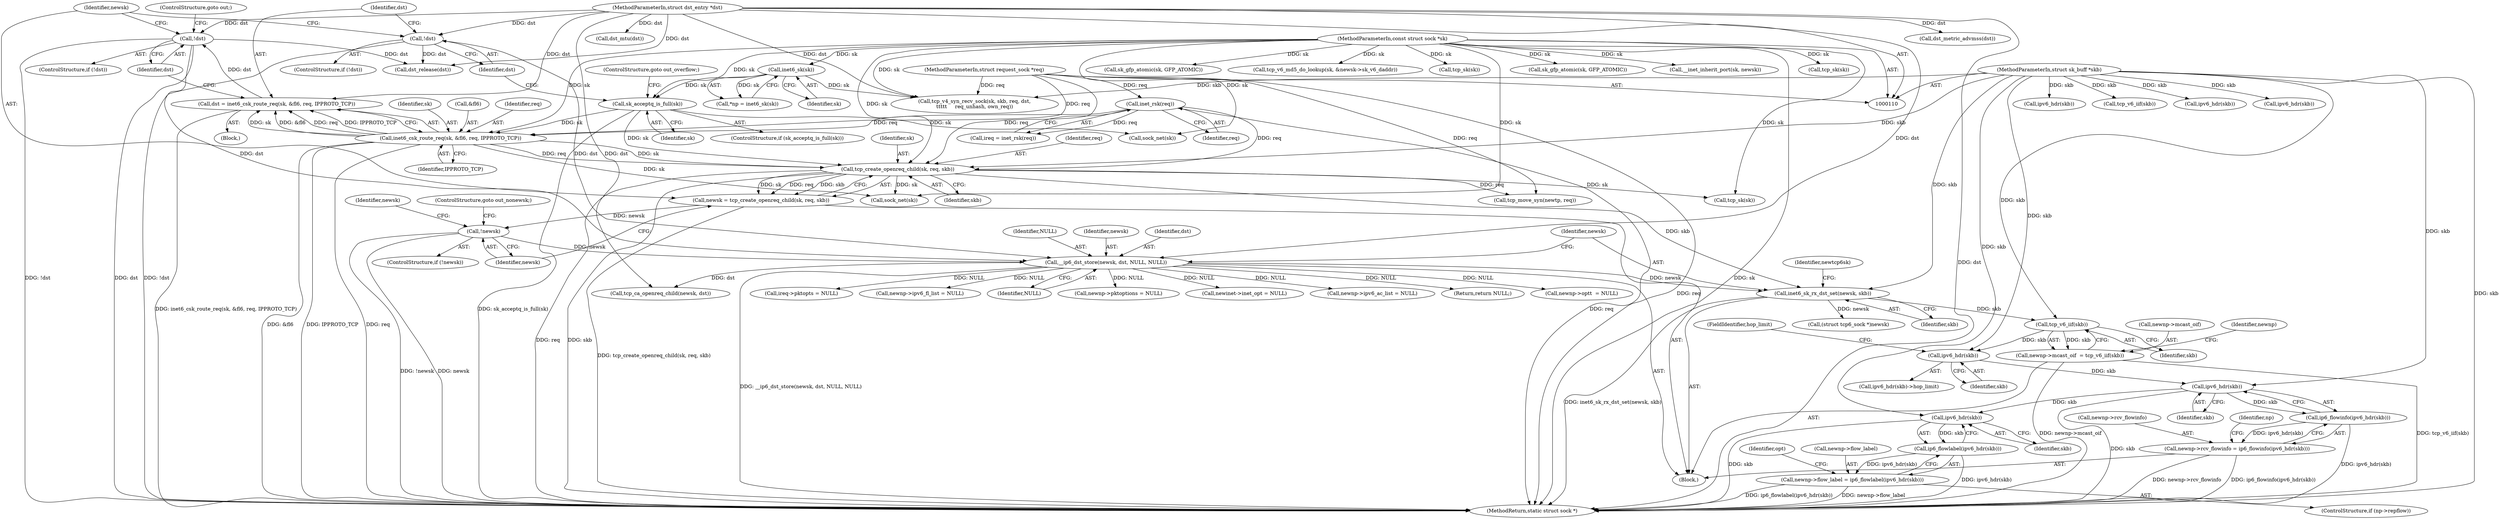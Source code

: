 digraph "0_linux_45f6fad84cc305103b28d73482b344d7f5b76f39_17@pointer" {
"1000416" [label="(Call,tcp_v6_iif(skb))"];
"1000314" [label="(Call,inet6_sk_rx_dst_set(newsk, skb))"];
"1000309" [label="(Call,__ip6_dst_store(newsk, dst, NULL, NULL))"];
"1000301" [label="(Call,!newsk)"];
"1000294" [label="(Call,newsk = tcp_create_openreq_child(sk, req, skb))"];
"1000296" [label="(Call,tcp_create_openreq_child(sk, req, skb))"];
"1000284" [label="(Call,inet6_csk_route_req(sk, &fl6, req, IPPROTO_TCP))"];
"1000275" [label="(Call,sk_acceptq_is_full(sk))"];
"1000123" [label="(Call,inet6_sk(sk))"];
"1000111" [label="(MethodParameterIn,const struct sock *sk)"];
"1000272" [label="(Call,inet_rsk(req))"];
"1000113" [label="(MethodParameterIn,struct request_sock *req)"];
"1000112" [label="(MethodParameterIn,struct sk_buff *skb)"];
"1000291" [label="(Call,!dst)"];
"1000282" [label="(Call,dst = inet6_csk_route_req(sk, &fl6, req, IPPROTO_TCP))"];
"1000114" [label="(MethodParameterIn,struct dst_entry *dst)"];
"1000279" [label="(Call,!dst)"];
"1000412" [label="(Call,newnp->mcast_oif  = tcp_v6_iif(skb))"];
"1000423" [label="(Call,ipv6_hdr(skb))"];
"1000431" [label="(Call,ipv6_hdr(skb))"];
"1000430" [label="(Call,ip6_flowinfo(ipv6_hdr(skb)))"];
"1000426" [label="(Call,newnp->rcv_flowinfo = ip6_flowinfo(ipv6_hdr(skb)))"];
"1000442" [label="(Call,ipv6_hdr(skb))"];
"1000441" [label="(Call,ip6_flowlabel(ipv6_hdr(skb)))"];
"1000437" [label="(Call,newnp->flow_label = ip6_flowlabel(ipv6_hdr(skb)))"];
"1000285" [label="(Identifier,sk)"];
"1000646" [label="(MethodReturn,static struct sock *)"];
"1000117" [label="(Block,)"];
"1000386" [label="(Call,newnp->ipv6_fl_list = NULL)"];
"1000422" [label="(Call,ipv6_hdr(skb)->hop_limit)"];
"1000425" [label="(FieldIdentifier,hop_limit)"];
"1000286" [label="(Call,&fl6)"];
"1000430" [label="(Call,ip6_flowinfo(ipv6_hdr(skb)))"];
"1000633" [label="(Call,sock_net(sk))"];
"1000277" [label="(ControlStructure,goto out_overflow;)"];
"1000289" [label="(Identifier,IPPROTO_TCP)"];
"1000275" [label="(Call,sk_acceptq_is_full(sk))"];
"1000312" [label="(Identifier,NULL)"];
"1000592" [label="(Call,tcp_move_syn(newtp, req))"];
"1000279" [label="(Call,!dst)"];
"1000313" [label="(Identifier,NULL)"];
"1000507" [label="(Call,tcp_sk(sk))"];
"1000310" [label="(Identifier,newsk)"];
"1000488" [label="(Call,dst_mtu(dst))"];
"1000292" [label="(Identifier,dst)"];
"1000281" [label="(Block,)"];
"1000413" [label="(Call,newnp->mcast_oif)"];
"1000433" [label="(ControlStructure,if (np->repflow))"];
"1000274" [label="(ControlStructure,if (sk_acceptq_is_full(sk)))"];
"1000402" [label="(Call,newnp->pktoptions = NULL)"];
"1000311" [label="(Identifier,dst)"];
"1000288" [label="(Identifier,req)"];
"1000376" [label="(Call,newinet->inet_opt = NULL)"];
"1000299" [label="(Identifier,skb)"];
"1000301" [label="(Call,!newsk)"];
"1000303" [label="(ControlStructure,goto out_nonewsk;)"];
"1000283" [label="(Identifier,dst)"];
"1000432" [label="(Identifier,skb)"];
"1000297" [label="(Identifier,sk)"];
"1000302" [label="(Identifier,newsk)"];
"1000314" [label="(Call,inet6_sk_rx_dst_set(newsk, skb))"];
"1000431" [label="(Call,ipv6_hdr(skb))"];
"1000121" [label="(Call,*np = inet6_sk(sk))"];
"1000300" [label="(ControlStructure,if (!newsk))"];
"1000417" [label="(Identifier,skb)"];
"1000412" [label="(Call,newnp->mcast_oif  = tcp_v6_iif(skb))"];
"1000291" [label="(Call,!dst)"];
"1000306" [label="(Identifier,newsk)"];
"1000608" [label="(Call,sk_gfp_atomic(sk, GFP_ATOMIC))"];
"1000293" [label="(ControlStructure,goto out;)"];
"1000427" [label="(Call,newnp->rcv_flowinfo)"];
"1000296" [label="(Call,tcp_create_openreq_child(sk, req, skb))"];
"1000315" [label="(Identifier,newsk)"];
"1000309" [label="(Call,__ip6_dst_store(newsk, dst, NULL, NULL))"];
"1000284" [label="(Call,inet6_csk_route_req(sk, &fl6, req, IPPROTO_TCP))"];
"1000114" [label="(MethodParameterIn,struct dst_entry *dst)"];
"1000435" [label="(Identifier,np)"];
"1000319" [label="(Call,(struct tcp6_sock *)newsk)"];
"1000442" [label="(Call,ipv6_hdr(skb))"];
"1000443" [label="(Identifier,skb)"];
"1000111" [label="(MethodParameterIn,const struct sock *sk)"];
"1000276" [label="(Identifier,sk)"];
"1000280" [label="(Identifier,dst)"];
"1000316" [label="(Identifier,skb)"];
"1000637" [label="(Call,dst_release(dst))"];
"1000260" [label="(Call,ipv6_hdr(skb))"];
"1000270" [label="(Call,ireq = inet_rsk(req))"];
"1000641" [label="(Call,sock_net(sk))"];
"1000123" [label="(Call,inet6_sk(sk))"];
"1000272" [label="(Call,inet_rsk(req))"];
"1000112" [label="(MethodParameterIn,struct sk_buff *skb)"];
"1000445" [label="(Identifier,opt)"];
"1000290" [label="(ControlStructure,if (!dst))"];
"1000424" [label="(Identifier,skb)"];
"1000298" [label="(Identifier,req)"];
"1000438" [label="(Call,newnp->flow_label)"];
"1000381" [label="(Call,newnp->ipv6_ac_list = NULL)"];
"1000494" [label="(Call,dst_metric_advmss(dst))"];
"1000282" [label="(Call,dst = inet6_csk_route_req(sk, &fl6, req, IPPROTO_TCP))"];
"1000542" [label="(Call,tcp_v6_md5_do_lookup(sk, &newsk->sk_v6_daddr))"];
"1000294" [label="(Call,newsk = tcp_create_openreq_child(sk, req, skb))"];
"1000278" [label="(ControlStructure,if (!dst))"];
"1000124" [label="(Identifier,sk)"];
"1000423" [label="(Call,ipv6_hdr(skb))"];
"1000426" [label="(Call,newnp->rcv_flowinfo = ip6_flowinfo(ipv6_hdr(skb)))"];
"1000437" [label="(Call,newnp->flow_label = ip6_flowlabel(ipv6_hdr(skb)))"];
"1000234" [label="(Call,tcp_v6_iif(skb))"];
"1000483" [label="(Call,tcp_ca_openreq_child(newsk, dst))"];
"1000142" [label="(Call,tcp_v4_syn_recv_sock(sk, skb, req, dst,\n\t\t\t\t\t     req_unhash, own_req))"];
"1000520" [label="(Call,tcp_sk(sk))"];
"1000241" [label="(Call,ipv6_hdr(skb))"];
"1000566" [label="(Call,sk_gfp_atomic(sk, GFP_ATOMIC))"];
"1000571" [label="(Call,__inet_inherit_port(sk, newsk))"];
"1000416" [label="(Call,tcp_v6_iif(skb))"];
"1000295" [label="(Identifier,newsk)"];
"1000644" [label="(Return,return NULL;)"];
"1000500" [label="(Call,tcp_sk(sk))"];
"1000318" [label="(Identifier,newtcp6sk)"];
"1000273" [label="(Identifier,req)"];
"1000420" [label="(Identifier,newnp)"];
"1000407" [label="(Call,newnp->opt\t  = NULL)"];
"1000441" [label="(Call,ip6_flowlabel(ipv6_hdr(skb)))"];
"1000113" [label="(MethodParameterIn,struct request_sock *req)"];
"1000615" [label="(Call,ireq->pktopts = NULL)"];
"1000249" [label="(Call,ipv6_hdr(skb))"];
"1000416" -> "1000412"  [label="AST: "];
"1000416" -> "1000417"  [label="CFG: "];
"1000417" -> "1000416"  [label="AST: "];
"1000412" -> "1000416"  [label="CFG: "];
"1000416" -> "1000412"  [label="DDG: skb"];
"1000314" -> "1000416"  [label="DDG: skb"];
"1000112" -> "1000416"  [label="DDG: skb"];
"1000416" -> "1000423"  [label="DDG: skb"];
"1000314" -> "1000117"  [label="AST: "];
"1000314" -> "1000316"  [label="CFG: "];
"1000315" -> "1000314"  [label="AST: "];
"1000316" -> "1000314"  [label="AST: "];
"1000318" -> "1000314"  [label="CFG: "];
"1000314" -> "1000646"  [label="DDG: inet6_sk_rx_dst_set(newsk, skb)"];
"1000309" -> "1000314"  [label="DDG: newsk"];
"1000296" -> "1000314"  [label="DDG: skb"];
"1000112" -> "1000314"  [label="DDG: skb"];
"1000314" -> "1000319"  [label="DDG: newsk"];
"1000309" -> "1000117"  [label="AST: "];
"1000309" -> "1000313"  [label="CFG: "];
"1000310" -> "1000309"  [label="AST: "];
"1000311" -> "1000309"  [label="AST: "];
"1000312" -> "1000309"  [label="AST: "];
"1000313" -> "1000309"  [label="AST: "];
"1000315" -> "1000309"  [label="CFG: "];
"1000309" -> "1000646"  [label="DDG: __ip6_dst_store(newsk, dst, NULL, NULL)"];
"1000301" -> "1000309"  [label="DDG: newsk"];
"1000291" -> "1000309"  [label="DDG: dst"];
"1000279" -> "1000309"  [label="DDG: dst"];
"1000114" -> "1000309"  [label="DDG: dst"];
"1000309" -> "1000376"  [label="DDG: NULL"];
"1000309" -> "1000381"  [label="DDG: NULL"];
"1000309" -> "1000386"  [label="DDG: NULL"];
"1000309" -> "1000402"  [label="DDG: NULL"];
"1000309" -> "1000407"  [label="DDG: NULL"];
"1000309" -> "1000483"  [label="DDG: dst"];
"1000309" -> "1000615"  [label="DDG: NULL"];
"1000309" -> "1000644"  [label="DDG: NULL"];
"1000301" -> "1000300"  [label="AST: "];
"1000301" -> "1000302"  [label="CFG: "];
"1000302" -> "1000301"  [label="AST: "];
"1000303" -> "1000301"  [label="CFG: "];
"1000306" -> "1000301"  [label="CFG: "];
"1000301" -> "1000646"  [label="DDG: !newsk"];
"1000301" -> "1000646"  [label="DDG: newsk"];
"1000294" -> "1000301"  [label="DDG: newsk"];
"1000294" -> "1000117"  [label="AST: "];
"1000294" -> "1000296"  [label="CFG: "];
"1000295" -> "1000294"  [label="AST: "];
"1000296" -> "1000294"  [label="AST: "];
"1000302" -> "1000294"  [label="CFG: "];
"1000294" -> "1000646"  [label="DDG: tcp_create_openreq_child(sk, req, skb)"];
"1000296" -> "1000294"  [label="DDG: sk"];
"1000296" -> "1000294"  [label="DDG: req"];
"1000296" -> "1000294"  [label="DDG: skb"];
"1000296" -> "1000299"  [label="CFG: "];
"1000297" -> "1000296"  [label="AST: "];
"1000298" -> "1000296"  [label="AST: "];
"1000299" -> "1000296"  [label="AST: "];
"1000296" -> "1000646"  [label="DDG: req"];
"1000296" -> "1000646"  [label="DDG: skb"];
"1000284" -> "1000296"  [label="DDG: sk"];
"1000284" -> "1000296"  [label="DDG: req"];
"1000275" -> "1000296"  [label="DDG: sk"];
"1000111" -> "1000296"  [label="DDG: sk"];
"1000272" -> "1000296"  [label="DDG: req"];
"1000113" -> "1000296"  [label="DDG: req"];
"1000112" -> "1000296"  [label="DDG: skb"];
"1000296" -> "1000500"  [label="DDG: sk"];
"1000296" -> "1000592"  [label="DDG: req"];
"1000296" -> "1000641"  [label="DDG: sk"];
"1000284" -> "1000282"  [label="AST: "];
"1000284" -> "1000289"  [label="CFG: "];
"1000285" -> "1000284"  [label="AST: "];
"1000286" -> "1000284"  [label="AST: "];
"1000288" -> "1000284"  [label="AST: "];
"1000289" -> "1000284"  [label="AST: "];
"1000282" -> "1000284"  [label="CFG: "];
"1000284" -> "1000646"  [label="DDG: &fl6"];
"1000284" -> "1000646"  [label="DDG: IPPROTO_TCP"];
"1000284" -> "1000646"  [label="DDG: req"];
"1000284" -> "1000282"  [label="DDG: sk"];
"1000284" -> "1000282"  [label="DDG: &fl6"];
"1000284" -> "1000282"  [label="DDG: req"];
"1000284" -> "1000282"  [label="DDG: IPPROTO_TCP"];
"1000275" -> "1000284"  [label="DDG: sk"];
"1000111" -> "1000284"  [label="DDG: sk"];
"1000272" -> "1000284"  [label="DDG: req"];
"1000113" -> "1000284"  [label="DDG: req"];
"1000284" -> "1000641"  [label="DDG: sk"];
"1000275" -> "1000274"  [label="AST: "];
"1000275" -> "1000276"  [label="CFG: "];
"1000276" -> "1000275"  [label="AST: "];
"1000277" -> "1000275"  [label="CFG: "];
"1000280" -> "1000275"  [label="CFG: "];
"1000275" -> "1000646"  [label="DDG: sk_acceptq_is_full(sk)"];
"1000123" -> "1000275"  [label="DDG: sk"];
"1000111" -> "1000275"  [label="DDG: sk"];
"1000275" -> "1000633"  [label="DDG: sk"];
"1000123" -> "1000121"  [label="AST: "];
"1000123" -> "1000124"  [label="CFG: "];
"1000124" -> "1000123"  [label="AST: "];
"1000121" -> "1000123"  [label="CFG: "];
"1000123" -> "1000121"  [label="DDG: sk"];
"1000111" -> "1000123"  [label="DDG: sk"];
"1000123" -> "1000142"  [label="DDG: sk"];
"1000111" -> "1000110"  [label="AST: "];
"1000111" -> "1000646"  [label="DDG: sk"];
"1000111" -> "1000142"  [label="DDG: sk"];
"1000111" -> "1000500"  [label="DDG: sk"];
"1000111" -> "1000507"  [label="DDG: sk"];
"1000111" -> "1000520"  [label="DDG: sk"];
"1000111" -> "1000542"  [label="DDG: sk"];
"1000111" -> "1000566"  [label="DDG: sk"];
"1000111" -> "1000571"  [label="DDG: sk"];
"1000111" -> "1000608"  [label="DDG: sk"];
"1000111" -> "1000633"  [label="DDG: sk"];
"1000111" -> "1000641"  [label="DDG: sk"];
"1000272" -> "1000270"  [label="AST: "];
"1000272" -> "1000273"  [label="CFG: "];
"1000273" -> "1000272"  [label="AST: "];
"1000270" -> "1000272"  [label="CFG: "];
"1000272" -> "1000646"  [label="DDG: req"];
"1000272" -> "1000270"  [label="DDG: req"];
"1000113" -> "1000272"  [label="DDG: req"];
"1000113" -> "1000110"  [label="AST: "];
"1000113" -> "1000646"  [label="DDG: req"];
"1000113" -> "1000142"  [label="DDG: req"];
"1000113" -> "1000592"  [label="DDG: req"];
"1000112" -> "1000110"  [label="AST: "];
"1000112" -> "1000646"  [label="DDG: skb"];
"1000112" -> "1000142"  [label="DDG: skb"];
"1000112" -> "1000234"  [label="DDG: skb"];
"1000112" -> "1000241"  [label="DDG: skb"];
"1000112" -> "1000249"  [label="DDG: skb"];
"1000112" -> "1000260"  [label="DDG: skb"];
"1000112" -> "1000423"  [label="DDG: skb"];
"1000112" -> "1000431"  [label="DDG: skb"];
"1000112" -> "1000442"  [label="DDG: skb"];
"1000291" -> "1000290"  [label="AST: "];
"1000291" -> "1000292"  [label="CFG: "];
"1000292" -> "1000291"  [label="AST: "];
"1000293" -> "1000291"  [label="CFG: "];
"1000295" -> "1000291"  [label="CFG: "];
"1000291" -> "1000646"  [label="DDG: !dst"];
"1000291" -> "1000646"  [label="DDG: dst"];
"1000282" -> "1000291"  [label="DDG: dst"];
"1000114" -> "1000291"  [label="DDG: dst"];
"1000291" -> "1000637"  [label="DDG: dst"];
"1000282" -> "1000281"  [label="AST: "];
"1000283" -> "1000282"  [label="AST: "];
"1000292" -> "1000282"  [label="CFG: "];
"1000282" -> "1000646"  [label="DDG: inet6_csk_route_req(sk, &fl6, req, IPPROTO_TCP)"];
"1000114" -> "1000282"  [label="DDG: dst"];
"1000114" -> "1000110"  [label="AST: "];
"1000114" -> "1000646"  [label="DDG: dst"];
"1000114" -> "1000142"  [label="DDG: dst"];
"1000114" -> "1000279"  [label="DDG: dst"];
"1000114" -> "1000483"  [label="DDG: dst"];
"1000114" -> "1000488"  [label="DDG: dst"];
"1000114" -> "1000494"  [label="DDG: dst"];
"1000114" -> "1000637"  [label="DDG: dst"];
"1000279" -> "1000278"  [label="AST: "];
"1000279" -> "1000280"  [label="CFG: "];
"1000280" -> "1000279"  [label="AST: "];
"1000283" -> "1000279"  [label="CFG: "];
"1000295" -> "1000279"  [label="CFG: "];
"1000279" -> "1000646"  [label="DDG: !dst"];
"1000279" -> "1000637"  [label="DDG: dst"];
"1000412" -> "1000117"  [label="AST: "];
"1000413" -> "1000412"  [label="AST: "];
"1000420" -> "1000412"  [label="CFG: "];
"1000412" -> "1000646"  [label="DDG: newnp->mcast_oif"];
"1000412" -> "1000646"  [label="DDG: tcp_v6_iif(skb)"];
"1000423" -> "1000422"  [label="AST: "];
"1000423" -> "1000424"  [label="CFG: "];
"1000424" -> "1000423"  [label="AST: "];
"1000425" -> "1000423"  [label="CFG: "];
"1000423" -> "1000431"  [label="DDG: skb"];
"1000431" -> "1000430"  [label="AST: "];
"1000431" -> "1000432"  [label="CFG: "];
"1000432" -> "1000431"  [label="AST: "];
"1000430" -> "1000431"  [label="CFG: "];
"1000431" -> "1000646"  [label="DDG: skb"];
"1000431" -> "1000430"  [label="DDG: skb"];
"1000431" -> "1000442"  [label="DDG: skb"];
"1000430" -> "1000426"  [label="AST: "];
"1000426" -> "1000430"  [label="CFG: "];
"1000430" -> "1000646"  [label="DDG: ipv6_hdr(skb)"];
"1000430" -> "1000426"  [label="DDG: ipv6_hdr(skb)"];
"1000426" -> "1000117"  [label="AST: "];
"1000427" -> "1000426"  [label="AST: "];
"1000435" -> "1000426"  [label="CFG: "];
"1000426" -> "1000646"  [label="DDG: newnp->rcv_flowinfo"];
"1000426" -> "1000646"  [label="DDG: ip6_flowinfo(ipv6_hdr(skb))"];
"1000442" -> "1000441"  [label="AST: "];
"1000442" -> "1000443"  [label="CFG: "];
"1000443" -> "1000442"  [label="AST: "];
"1000441" -> "1000442"  [label="CFG: "];
"1000442" -> "1000646"  [label="DDG: skb"];
"1000442" -> "1000441"  [label="DDG: skb"];
"1000441" -> "1000437"  [label="AST: "];
"1000437" -> "1000441"  [label="CFG: "];
"1000441" -> "1000646"  [label="DDG: ipv6_hdr(skb)"];
"1000441" -> "1000437"  [label="DDG: ipv6_hdr(skb)"];
"1000437" -> "1000433"  [label="AST: "];
"1000438" -> "1000437"  [label="AST: "];
"1000445" -> "1000437"  [label="CFG: "];
"1000437" -> "1000646"  [label="DDG: newnp->flow_label"];
"1000437" -> "1000646"  [label="DDG: ip6_flowlabel(ipv6_hdr(skb))"];
}
